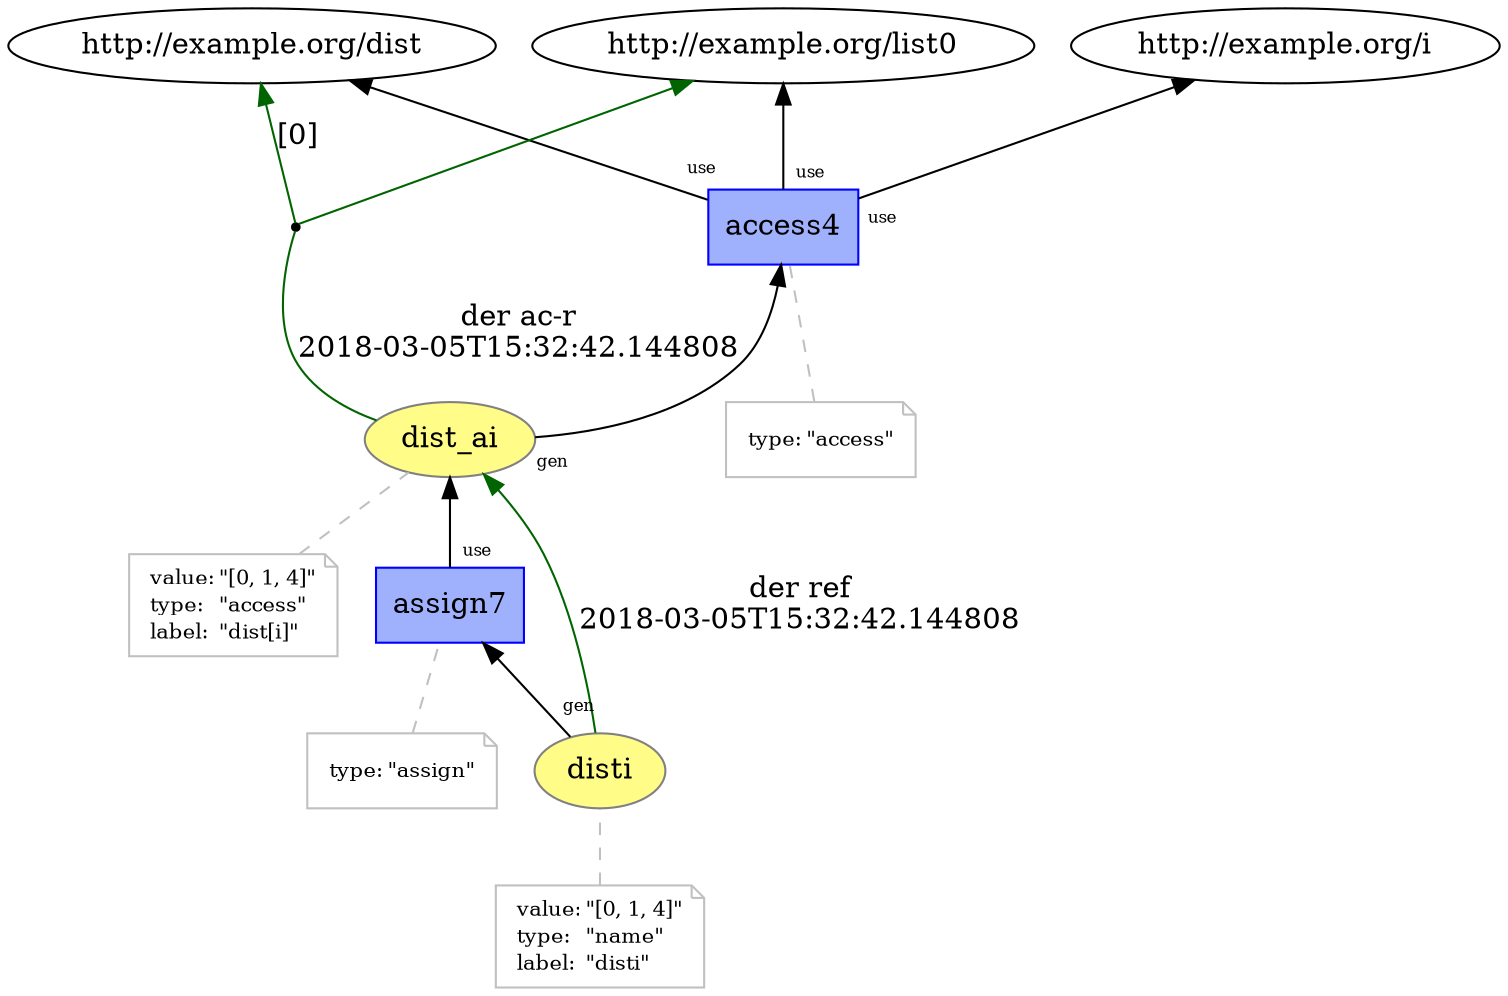 digraph "PROV" { size="16,12"; rankdir="BT";
"http://example.org/dist_ai" [fillcolor="#FFFC87",color="#808080",style="filled",label="dist_ai",URL="http://example.org/dist_ai"]
"-attrs0" [color="gray",shape="note",fontsize="10",fontcolor="black",label=<<TABLE cellpadding="0" border="0">
	<TR>
	    <TD align="left">value:</TD>
	    <TD align="left">&quot;[0, 1, 4]&quot;</TD>
	</TR>
	<TR>
	    <TD align="left">type:</TD>
	    <TD align="left">&quot;access&quot;</TD>
	</TR>
	<TR>
	    <TD align="left">label:</TD>
	    <TD align="left">&quot;dist[i]&quot;</TD>
	</TR>
</TABLE>>]
"-attrs0" -> "http://example.org/dist_ai" [color="gray",style="dashed",arrowhead="none"]
"http://example.org/access4" [fillcolor="#9FB1FC",color="#0000FF",shape="polygon",sides="4",style="filled",label="access4",URL="http://example.org/access4"]
"-attrs1" [color="gray",shape="note",fontsize="10",fontcolor="black",label=<<TABLE cellpadding="0" border="0">
	<TR>
	    <TD align="left">type:</TD>
	    <TD align="left">&quot;access&quot;</TD>
	</TR>
</TABLE>>]
"-attrs1" -> "http://example.org/access4" [color="gray",style="dashed",arrowhead="none"]
"http://example.org/access4" -> "http://example.org/list0" [labelfontsize="8",labeldistance="1.5",labelangle="60.0",rotation="20",taillabel="use"]
"bn0" [shape="point",label=""]
"http://example.org/dist_ai" -> "bn0" [arrowhead="none",label="der ac-r
2018-03-05T15:32:42.144808",color="darkgreen"]
"bn0" -> "http://example.org/dist" [labelfontsize="8",labeldistance="1.5",color="darkgreen",labelangle="60.0",rotation="20",label="[0]"]
"bn0" -> "http://example.org/list0" [color="darkgreen"]
"http://example.org/dist_ai" -> "http://example.org/access4" [labelfontsize="8",labeldistance="1.5",labelangle="60.0",rotation="20",taillabel="gen"]
"http://example.org/access4" -> "http://example.org/dist" [labelfontsize="8",labeldistance="1.5",labelangle="60.0",rotation="20",taillabel="use"]
"http://example.org/access4" -> "http://example.org/i" [labelfontsize="8",labeldistance="1.5",labelangle="60.0",rotation="20",taillabel="use"]
"http://example.org/disti" [fillcolor="#FFFC87",color="#808080",style="filled",label="disti",URL="http://example.org/disti"]
"-attrs2" [color="gray",shape="note",fontsize="10",fontcolor="black",label=<<TABLE cellpadding="0" border="0">
	<TR>
	    <TD align="left">value:</TD>
	    <TD align="left">&quot;[0, 1, 4]&quot;</TD>
	</TR>
	<TR>
	    <TD align="left">type:</TD>
	    <TD align="left">&quot;name&quot;</TD>
	</TR>
	<TR>
	    <TD align="left">label:</TD>
	    <TD align="left">&quot;disti&quot;</TD>
	</TR>
</TABLE>>]
"-attrs2" -> "http://example.org/disti" [color="gray",style="dashed",arrowhead="none"]
"http://example.org/assign7" [fillcolor="#9FB1FC",color="#0000FF",shape="polygon",sides="4",style="filled",label="assign7",URL="http://example.org/assign7"]
"-attrs3" [color="gray",shape="note",fontsize="10",fontcolor="black",label=<<TABLE cellpadding="0" border="0">
	<TR>
	    <TD align="left">type:</TD>
	    <TD align="left">&quot;assign&quot;</TD>
	</TR>
</TABLE>>]
"-attrs3" -> "http://example.org/assign7" [color="gray",style="dashed",arrowhead="none"]
"http://example.org/assign7" -> "http://example.org/dist_ai" [labelfontsize="8",labeldistance="1.5",labelangle="60.0",rotation="20",taillabel="use"]
"http://example.org/disti" -> "http://example.org/dist_ai" [labelfontsize="8",labeldistance="1.5",color="darkgreen",labelangle="60.0",rotation="20",label="der ref
2018-03-05T15:32:42.144808"]
"http://example.org/disti" -> "http://example.org/assign7" [labelfontsize="8",labeldistance="1.5",labelangle="60.0",rotation="20",taillabel="gen"]
}